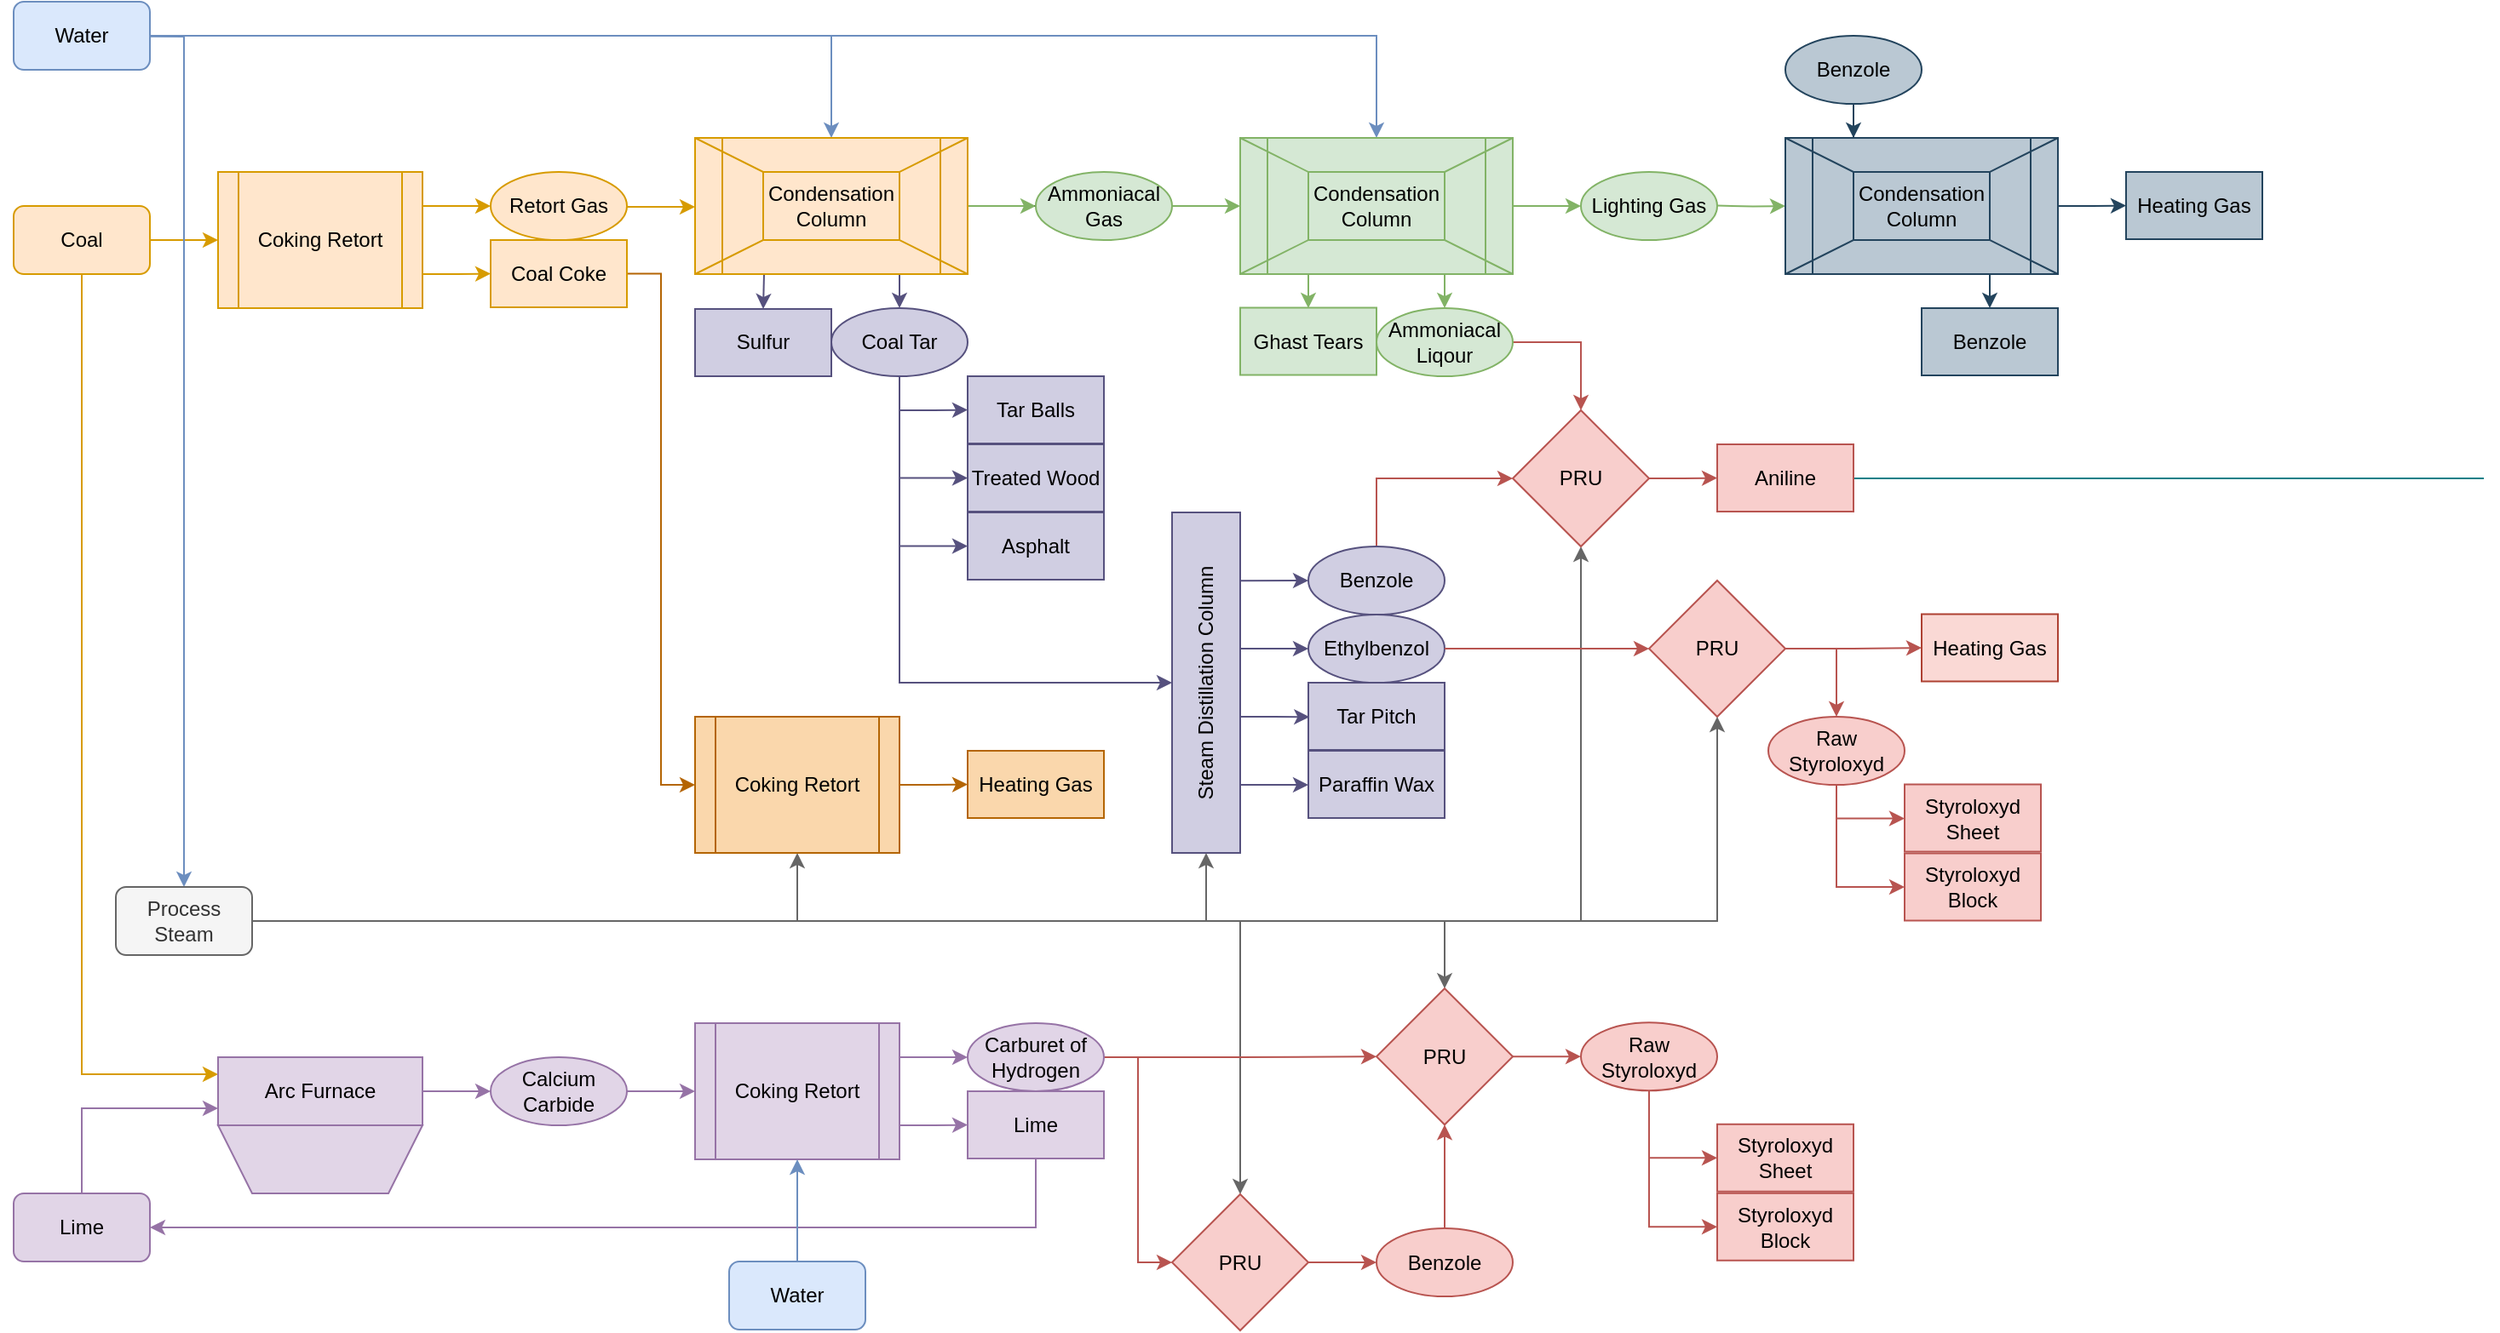 <mxfile version="26.0.16">
  <diagram id="nPCR5QzkmRQU9hnIdOp8" name="Page-1">
    <mxGraphModel dx="1763" dy="1578" grid="1" gridSize="10" guides="1" tooltips="1" connect="1" arrows="1" fold="1" page="0" pageScale="1" pageWidth="850" pageHeight="1100" math="0" shadow="0">
      <root>
        <mxCell id="0" />
        <mxCell id="1" parent="0" />
        <mxCell id="LV4MyQzJB931kr0u_uWD-115" value="" style="endArrow=classic;html=1;rounded=0;fillColor=#d0cee2;strokeColor=#56517e;entryX=0.5;entryY=0;entryDx=0;entryDy=0;exitX=0.75;exitY=1;exitDx=0;exitDy=0;" parent="1" source="LV4MyQzJB931kr0u_uWD-104" target="LV4MyQzJB931kr0u_uWD-22" edge="1">
          <mxGeometry width="50" height="50" relative="1" as="geometry">
            <mxPoint x="480" y="-460" as="sourcePoint" />
            <mxPoint x="520" y="-460" as="targetPoint" />
          </mxGeometry>
        </mxCell>
        <mxCell id="R4oXy6mzZ7eUWa8tNmf6-53" style="edgeStyle=orthogonalEdgeStyle;rounded=0;orthogonalLoop=1;jettySize=auto;html=1;entryX=0;entryY=0.25;entryDx=0;entryDy=0;fillColor=#ffe6cc;strokeColor=#d79b00;" edge="1" parent="1" source="LV4MyQzJB931kr0u_uWD-1" target="R4oXy6mzZ7eUWa8tNmf6-48">
          <mxGeometry relative="1" as="geometry">
            <Array as="points">
              <mxPoint y="-30" />
            </Array>
          </mxGeometry>
        </mxCell>
        <mxCell id="LV4MyQzJB931kr0u_uWD-1" value="Coal" style="rounded=1;whiteSpace=wrap;html=1;fillColor=#ffe6cc;strokeColor=#d79b00;" parent="1" vertex="1">
          <mxGeometry x="-40" y="-540" width="80" height="40" as="geometry" />
        </mxCell>
        <mxCell id="LV4MyQzJB931kr0u_uWD-7" style="edgeStyle=orthogonalEdgeStyle;rounded=0;orthogonalLoop=1;jettySize=auto;html=1;exitX=1;exitY=0.25;exitDx=0;exitDy=0;entryX=0;entryY=0.5;entryDx=0;entryDy=0;fillColor=#ffe6cc;strokeColor=#d79b00;" parent="1" source="LV4MyQzJB931kr0u_uWD-2" target="LV4MyQzJB931kr0u_uWD-5" edge="1">
          <mxGeometry relative="1" as="geometry">
            <Array as="points">
              <mxPoint x="220" y="-540" />
              <mxPoint x="220" y="-540" />
            </Array>
          </mxGeometry>
        </mxCell>
        <mxCell id="LV4MyQzJB931kr0u_uWD-110" style="edgeStyle=orthogonalEdgeStyle;rounded=0;orthogonalLoop=1;jettySize=auto;html=1;fillColor=#ffe6cc;strokeColor=#d79b00;" parent="1" source="LV4MyQzJB931kr0u_uWD-5" edge="1">
          <mxGeometry relative="1" as="geometry">
            <mxPoint x="360" y="-539.5" as="targetPoint" />
            <Array as="points">
              <mxPoint x="340" y="-540" />
            </Array>
          </mxGeometry>
        </mxCell>
        <mxCell id="LV4MyQzJB931kr0u_uWD-5" value="Retort Gas" style="ellipse;whiteSpace=wrap;html=1;fillColor=#ffe6cc;strokeColor=#d79b00;" parent="1" vertex="1">
          <mxGeometry x="240" y="-560" width="80" height="40" as="geometry" />
        </mxCell>
        <mxCell id="LV4MyQzJB931kr0u_uWD-19" style="edgeStyle=orthogonalEdgeStyle;rounded=0;orthogonalLoop=1;jettySize=auto;html=1;entryX=0;entryY=0.5;entryDx=0;entryDy=0;strokeColor=#d79b00;fillColor=#ffe6cc;" parent="1" source="LV4MyQzJB931kr0u_uWD-1" target="LV4MyQzJB931kr0u_uWD-2" edge="1">
          <mxGeometry relative="1" as="geometry">
            <mxPoint x="76" y="-519" as="targetPoint" />
          </mxGeometry>
        </mxCell>
        <mxCell id="LV4MyQzJB931kr0u_uWD-27" style="edgeStyle=orthogonalEdgeStyle;rounded=0;orthogonalLoop=1;jettySize=auto;html=1;entryX=0;entryY=0.5;entryDx=0;entryDy=0;fillColor=#d0cee2;strokeColor=#56517e;" parent="1" source="LV4MyQzJB931kr0u_uWD-22" target="xgt-fmYTQaHNOICxdyOE-9" edge="1">
          <mxGeometry relative="1" as="geometry">
            <Array as="points">
              <mxPoint x="480" y="-260" />
            </Array>
            <mxPoint x="639.625" y="-260.25" as="targetPoint" />
          </mxGeometry>
        </mxCell>
        <mxCell id="fT8Uj7YfsSSjs2RKKQz3-25" style="edgeStyle=orthogonalEdgeStyle;rounded=0;orthogonalLoop=1;jettySize=auto;html=1;entryX=0;entryY=0.5;entryDx=0;entryDy=0;fillColor=#d0cee2;strokeColor=#56517e;" parent="1" source="LV4MyQzJB931kr0u_uWD-22" target="7gQ9LT2sjOPuGYuKrMcg-45" edge="1">
          <mxGeometry relative="1" as="geometry">
            <mxPoint x="520" y="-420" as="targetPoint" />
            <Array as="points">
              <mxPoint x="480" y="-420" />
              <mxPoint x="500" y="-420" />
            </Array>
          </mxGeometry>
        </mxCell>
        <mxCell id="fT8Uj7YfsSSjs2RKKQz3-33" style="edgeStyle=orthogonalEdgeStyle;rounded=0;orthogonalLoop=1;jettySize=auto;html=1;entryX=0;entryY=0.5;entryDx=0;entryDy=0;fillColor=#d0cee2;strokeColor=#56517e;" parent="1" source="LV4MyQzJB931kr0u_uWD-22" target="7gQ9LT2sjOPuGYuKrMcg-46" edge="1">
          <mxGeometry relative="1" as="geometry">
            <mxPoint x="520" y="-380" as="targetPoint" />
            <Array as="points">
              <mxPoint x="480" y="-380" />
            </Array>
          </mxGeometry>
        </mxCell>
        <mxCell id="fT8Uj7YfsSSjs2RKKQz3-34" style="edgeStyle=orthogonalEdgeStyle;rounded=0;orthogonalLoop=1;jettySize=auto;html=1;entryX=0;entryY=0.5;entryDx=0;entryDy=0;fillColor=#d0cee2;strokeColor=#56517e;" parent="1" source="LV4MyQzJB931kr0u_uWD-22" target="7gQ9LT2sjOPuGYuKrMcg-47" edge="1">
          <mxGeometry relative="1" as="geometry">
            <mxPoint x="520" y="-340" as="targetPoint" />
            <Array as="points">
              <mxPoint x="480" y="-340" />
            </Array>
          </mxGeometry>
        </mxCell>
        <mxCell id="LV4MyQzJB931kr0u_uWD-22" value="&lt;div&gt;Coal Tar&lt;br&gt;&lt;/div&gt;" style="ellipse;whiteSpace=wrap;html=1;fillColor=#d0cee2;strokeColor=#56517e;" parent="1" vertex="1">
          <mxGeometry x="440.0" y="-480" width="80" height="40" as="geometry" />
        </mxCell>
        <mxCell id="xgt-fmYTQaHNOICxdyOE-4" value="" style="edgeStyle=orthogonalEdgeStyle;rounded=0;orthogonalLoop=1;jettySize=auto;html=1;" parent="1" source="LV4MyQzJB931kr0u_uWD-23" target="LV4MyQzJB931kr0u_uWD-125" edge="1">
          <mxGeometry relative="1" as="geometry" />
        </mxCell>
        <mxCell id="7gQ9LT2sjOPuGYuKrMcg-9" style="edgeStyle=orthogonalEdgeStyle;rounded=0;orthogonalLoop=1;jettySize=auto;html=1;entryX=0;entryY=0.5;entryDx=0;entryDy=0;fillColor=#d5e8d4;strokeColor=#82b366;" parent="1" source="LV4MyQzJB931kr0u_uWD-23" target="7gQ9LT2sjOPuGYuKrMcg-5" edge="1">
          <mxGeometry relative="1" as="geometry" />
        </mxCell>
        <mxCell id="LV4MyQzJB931kr0u_uWD-23" value="Ammoniacal Gas" style="ellipse;whiteSpace=wrap;html=1;fillColor=#d5e8d4;strokeColor=#82b366;" parent="1" vertex="1">
          <mxGeometry x="560" y="-560" width="80" height="40" as="geometry" />
        </mxCell>
        <mxCell id="xgt-fmYTQaHNOICxdyOE-5" style="edgeStyle=orthogonalEdgeStyle;rounded=0;orthogonalLoop=1;jettySize=auto;html=1;fillColor=#dae8fc;strokeColor=#6c8ebf;" parent="1" source="LV4MyQzJB931kr0u_uWD-35" target="LV4MyQzJB931kr0u_uWD-104" edge="1">
          <mxGeometry relative="1" as="geometry">
            <Array as="points">
              <mxPoint x="440" y="-640" />
            </Array>
          </mxGeometry>
        </mxCell>
        <mxCell id="R4oXy6mzZ7eUWa8tNmf6-29" style="edgeStyle=orthogonalEdgeStyle;rounded=0;orthogonalLoop=1;jettySize=auto;html=1;entryX=0.5;entryY=0;entryDx=0;entryDy=0;fillColor=#dae8fc;strokeColor=#6c8ebf;" edge="1" parent="1" target="xgt-fmYTQaHNOICxdyOE-36">
          <mxGeometry relative="1" as="geometry">
            <mxPoint x="-40" y="-640" as="sourcePoint" />
          </mxGeometry>
        </mxCell>
        <mxCell id="LV4MyQzJB931kr0u_uWD-35" value="Water" style="rounded=1;whiteSpace=wrap;html=1;fillColor=#dae8fc;strokeColor=#6c8ebf;" parent="1" vertex="1">
          <mxGeometry x="-40" y="-660" width="80" height="40" as="geometry" />
        </mxCell>
        <mxCell id="LV4MyQzJB931kr0u_uWD-36" style="edgeStyle=orthogonalEdgeStyle;rounded=0;orthogonalLoop=1;jettySize=auto;html=1;strokeColor=#6C8EBF;entryX=0.5;entryY=0;entryDx=0;entryDy=0;exitX=1;exitY=0.5;exitDx=0;exitDy=0;" parent="1" source="LV4MyQzJB931kr0u_uWD-35" target="7gQ9LT2sjOPuGYuKrMcg-5" edge="1">
          <mxGeometry relative="1" as="geometry">
            <Array as="points">
              <mxPoint x="760" y="-640" />
            </Array>
            <mxPoint x="640" y="-640" as="targetPoint" />
          </mxGeometry>
        </mxCell>
        <mxCell id="R4oXy6mzZ7eUWa8tNmf6-37" style="edgeStyle=orthogonalEdgeStyle;rounded=0;orthogonalLoop=1;jettySize=auto;html=1;entryX=0;entryY=0.5;entryDx=0;entryDy=0;fillColor=#f8cecc;strokeColor=#b85450;" edge="1" parent="1" source="LV4MyQzJB931kr0u_uWD-62" target="R4oXy6mzZ7eUWa8tNmf6-32">
          <mxGeometry relative="1" as="geometry">
            <Array as="points">
              <mxPoint x="760" y="-380" />
            </Array>
          </mxGeometry>
        </mxCell>
        <mxCell id="LV4MyQzJB931kr0u_uWD-62" value="Benzole" style="ellipse;whiteSpace=wrap;html=1;fillColor=#d0cee2;strokeColor=#56517e;" parent="1" vertex="1">
          <mxGeometry x="720" y="-340" width="80" height="40" as="geometry" />
        </mxCell>
        <mxCell id="LV4MyQzJB931kr0u_uWD-65" value="" style="endArrow=classic;html=1;rounded=0;exitX=1.002;exitY=0.201;exitDx=0;exitDy=0;exitPerimeter=0;fillColor=#d0cee2;strokeColor=#56517e;" parent="1" edge="1">
          <mxGeometry width="50" height="50" relative="1" as="geometry">
            <mxPoint x="680.0" y="-319.9" as="sourcePoint" />
            <mxPoint x="720" y="-320" as="targetPoint" />
          </mxGeometry>
        </mxCell>
        <mxCell id="LV4MyQzJB931kr0u_uWD-67" value="" style="endArrow=classic;html=1;rounded=0;entryX=0;entryY=0.5;entryDx=0;entryDy=0;exitX=0.995;exitY=0.4;exitDx=0;exitDy=0;exitPerimeter=0;fillColor=#d0cee2;strokeColor=#56517e;" parent="1" source="xgt-fmYTQaHNOICxdyOE-9" target="LV4MyQzJB931kr0u_uWD-77" edge="1">
          <mxGeometry width="50" height="50" relative="1" as="geometry">
            <mxPoint x="679.283" y="-279.938" as="sourcePoint" />
            <mxPoint x="720.95" y="-280" as="targetPoint" />
            <Array as="points">
              <mxPoint x="710" y="-280" />
            </Array>
          </mxGeometry>
        </mxCell>
        <mxCell id="LV4MyQzJB931kr0u_uWD-68" value="" style="endArrow=classic;html=1;rounded=0;entryX=0;entryY=0.5;entryDx=0;entryDy=0;fillColor=#d0cee2;strokeColor=#56517e;exitX=0.988;exitY=0.6;exitDx=0;exitDy=0;exitPerimeter=0;" parent="1" source="xgt-fmYTQaHNOICxdyOE-9" edge="1">
          <mxGeometry width="50" height="50" relative="1" as="geometry">
            <mxPoint x="681" y="-240" as="sourcePoint" />
            <mxPoint x="720.64" y="-239.87" as="targetPoint" />
            <Array as="points">
              <mxPoint x="700" y="-240" />
            </Array>
          </mxGeometry>
        </mxCell>
        <mxCell id="LV4MyQzJB931kr0u_uWD-69" value="" style="endArrow=classic;html=1;rounded=0;entryX=0;entryY=0.5;entryDx=0;entryDy=0;exitX=1.003;exitY=0.8;exitDx=0;exitDy=0;exitPerimeter=0;fillColor=#d0cee2;strokeColor=#56517e;" parent="1" source="xgt-fmYTQaHNOICxdyOE-9" edge="1">
          <mxGeometry width="50" height="50" relative="1" as="geometry">
            <mxPoint x="678.231" y="-199.995" as="sourcePoint" />
            <mxPoint x="720" y="-200" as="targetPoint" />
            <Array as="points">
              <mxPoint x="700" y="-200" />
            </Array>
          </mxGeometry>
        </mxCell>
        <mxCell id="LV4MyQzJB931kr0u_uWD-77" value="Ethylbenzol" style="ellipse;whiteSpace=wrap;html=1;fillColor=#d0cee2;strokeColor=#56517e;" parent="1" vertex="1">
          <mxGeometry x="720" y="-300" width="80" height="40" as="geometry" />
        </mxCell>
        <mxCell id="LV4MyQzJB931kr0u_uWD-109" value="" style="group;fillColor=#bac8d3;strokeColor=#23445d;container=0;" parent="1" vertex="1" connectable="0">
          <mxGeometry x="360" y="-580" width="160" height="80" as="geometry" />
        </mxCell>
        <mxCell id="LV4MyQzJB931kr0u_uWD-2" value="Coking Retort" style="shape=process;whiteSpace=wrap;html=1;backgroundOutline=1;fillColor=#ffe6cc;strokeColor=#d79b00;" parent="1" vertex="1">
          <mxGeometry x="80" y="-560" width="120" height="80" as="geometry" />
        </mxCell>
        <mxCell id="LV4MyQzJB931kr0u_uWD-137" value="" style="endArrow=classic;html=1;rounded=0;fillColor=#d0cee2;strokeColor=#56517e;entryX=0.5;entryY=0;entryDx=0;entryDy=0;" parent="1" target="7gQ9LT2sjOPuGYuKrMcg-44" edge="1">
          <mxGeometry width="50" height="50" relative="1" as="geometry">
            <mxPoint x="400.5" y="-500" as="sourcePoint" />
            <mxPoint x="400" y="-480" as="targetPoint" />
          </mxGeometry>
        </mxCell>
        <mxCell id="fT8Uj7YfsSSjs2RKKQz3-30" value="" style="endArrow=classic;html=1;rounded=0;exitX=1;exitY=0.75;exitDx=0;exitDy=0;entryX=0;entryY=0.5;entryDx=0;entryDy=0;fillColor=#ffe6cc;strokeColor=#d79b00;" parent="1" source="LV4MyQzJB931kr0u_uWD-2" target="7gQ9LT2sjOPuGYuKrMcg-43" edge="1">
          <mxGeometry width="50" height="50" relative="1" as="geometry">
            <mxPoint x="210" y="-460" as="sourcePoint" />
            <mxPoint x="240" y="-500.125" as="targetPoint" />
            <Array as="points">
              <mxPoint x="220" y="-500" />
            </Array>
          </mxGeometry>
        </mxCell>
        <mxCell id="LV4MyQzJB931kr0u_uWD-105" value="" style="endArrow=none;html=1;rounded=0;fillColor=#f5f5f5;strokeColor=#666666;" parent="1" edge="1">
          <mxGeometry width="50" height="50" relative="1" as="geometry">
            <mxPoint x="360" y="-569.434" as="sourcePoint" />
            <mxPoint x="520" y="-569.937" as="targetPoint" />
          </mxGeometry>
        </mxCell>
        <mxCell id="LV4MyQzJB931kr0u_uWD-107" value="" style="endArrow=none;html=1;rounded=0;fillColor=#f5f5f5;strokeColor=#666666;" parent="1" edge="1">
          <mxGeometry width="50" height="50" relative="1" as="geometry">
            <mxPoint x="360" y="-509.057" as="sourcePoint" />
            <mxPoint x="520" y="-509.56" as="targetPoint" />
          </mxGeometry>
        </mxCell>
        <mxCell id="LV4MyQzJB931kr0u_uWD-138" style="edgeStyle=orthogonalEdgeStyle;rounded=0;orthogonalLoop=1;jettySize=auto;html=1;fillColor=#d5e8d4;strokeColor=#82b366;" parent="1" source="LV4MyQzJB931kr0u_uWD-104" edge="1">
          <mxGeometry relative="1" as="geometry">
            <mxPoint x="560" y="-540" as="targetPoint" />
          </mxGeometry>
        </mxCell>
        <mxCell id="LV4MyQzJB931kr0u_uWD-104" value="" style="shape=process;whiteSpace=wrap;html=1;backgroundOutline=1;fillColor=#ffe6cc;strokeColor=#d79b00;" parent="1" vertex="1">
          <mxGeometry x="360" y="-580" width="160" height="80" as="geometry" />
        </mxCell>
        <mxCell id="LV4MyQzJB931kr0u_uWD-123" value="" style="endArrow=none;html=1;rounded=0;entryX=1;entryY=0;entryDx=0;entryDy=0;fillColor=#ffe6cc;strokeColor=#d79b00;" parent="1" target="LV4MyQzJB931kr0u_uWD-104" edge="1">
          <mxGeometry width="50" height="50" relative="1" as="geometry">
            <mxPoint x="360" y="-500" as="sourcePoint" />
            <mxPoint x="426.667" y="-550" as="targetPoint" />
          </mxGeometry>
        </mxCell>
        <mxCell id="LV4MyQzJB931kr0u_uWD-124" value="" style="endArrow=none;html=1;rounded=0;entryX=1;entryY=0;entryDx=0;entryDy=0;fillColor=#ffe6cc;strokeColor=#d79b00;" parent="1" edge="1">
          <mxGeometry width="50" height="50" relative="1" as="geometry">
            <mxPoint x="520" y="-500" as="sourcePoint" />
            <mxPoint x="360" y="-580" as="targetPoint" />
          </mxGeometry>
        </mxCell>
        <mxCell id="LV4MyQzJB931kr0u_uWD-125" value="Condensation Column" style="text;html=1;align=center;verticalAlign=middle;whiteSpace=wrap;rounded=0;fillColor=#ffe6cc;strokeColor=#d79b00;" parent="1" vertex="1">
          <mxGeometry x="400" y="-560" width="80" height="40" as="geometry" />
        </mxCell>
        <mxCell id="xgt-fmYTQaHNOICxdyOE-9" value="Steam Distillation Column" style="rounded=0;whiteSpace=wrap;html=1;horizontal=0;textDirection=ltr;fillColor=#d0cee2;strokeColor=#56517e;verticalAlign=middle;align=center;" parent="1" vertex="1">
          <mxGeometry x="640" y="-360" width="40" height="200" as="geometry" />
        </mxCell>
        <mxCell id="R4oXy6mzZ7eUWa8tNmf6-42" style="edgeStyle=orthogonalEdgeStyle;rounded=0;orthogonalLoop=1;jettySize=auto;html=1;fillColor=#f8cecc;strokeColor=#b85450;" edge="1" parent="1" source="xgt-fmYTQaHNOICxdyOE-13" target="xgt-fmYTQaHNOICxdyOE-26">
          <mxGeometry relative="1" as="geometry">
            <Array as="points">
              <mxPoint x="1030" y="-280" />
            </Array>
          </mxGeometry>
        </mxCell>
        <mxCell id="R4oXy6mzZ7eUWa8tNmf6-43" style="edgeStyle=orthogonalEdgeStyle;rounded=0;orthogonalLoop=1;jettySize=auto;html=1;fillColor=#f8cecc;strokeColor=#b85450;" edge="1" parent="1" source="xgt-fmYTQaHNOICxdyOE-13" target="R4oXy6mzZ7eUWa8tNmf6-36">
          <mxGeometry relative="1" as="geometry" />
        </mxCell>
        <mxCell id="xgt-fmYTQaHNOICxdyOE-13" value="&lt;div&gt;PRU&lt;/div&gt;" style="rhombus;whiteSpace=wrap;html=1;fillColor=#f8cecc;strokeColor=#b85450;" parent="1" vertex="1">
          <mxGeometry x="920" y="-320" width="80" height="80" as="geometry" />
        </mxCell>
        <mxCell id="xgt-fmYTQaHNOICxdyOE-28" style="edgeStyle=orthogonalEdgeStyle;rounded=0;orthogonalLoop=1;jettySize=auto;html=1;fillColor=#f8cecc;strokeColor=#b85450;entryX=0;entryY=0.5;entryDx=0;entryDy=0;" parent="1" source="xgt-fmYTQaHNOICxdyOE-26" target="7gQ9LT2sjOPuGYuKrMcg-37" edge="1">
          <mxGeometry relative="1" as="geometry">
            <mxPoint x="1070" y="-140" as="targetPoint" />
            <Array as="points">
              <mxPoint x="1030" y="-180.25" />
              <mxPoint x="1070" y="-180.25" />
            </Array>
          </mxGeometry>
        </mxCell>
        <mxCell id="xgt-fmYTQaHNOICxdyOE-30" style="edgeStyle=orthogonalEdgeStyle;rounded=0;orthogonalLoop=1;jettySize=auto;html=1;entryX=0;entryY=0.5;entryDx=0;entryDy=0;fillColor=#f8cecc;strokeColor=#b85450;" parent="1" source="xgt-fmYTQaHNOICxdyOE-26" target="7gQ9LT2sjOPuGYuKrMcg-38" edge="1">
          <mxGeometry relative="1" as="geometry">
            <mxPoint x="1070" y="-100" as="targetPoint" />
          </mxGeometry>
        </mxCell>
        <mxCell id="xgt-fmYTQaHNOICxdyOE-26" value="Raw Styroloxyd" style="ellipse;whiteSpace=wrap;html=1;fillColor=#f8cecc;strokeColor=#b85450;" parent="1" vertex="1">
          <mxGeometry x="990" y="-240" width="80" height="40" as="geometry" />
        </mxCell>
        <mxCell id="xgt-fmYTQaHNOICxdyOE-37" style="edgeStyle=orthogonalEdgeStyle;rounded=0;orthogonalLoop=1;jettySize=auto;html=1;fillColor=#f5f5f5;strokeColor=#666666;entryX=0.5;entryY=1;entryDx=0;entryDy=0;" parent="1" source="xgt-fmYTQaHNOICxdyOE-36" target="R4oXy6mzZ7eUWa8tNmf6-32" edge="1">
          <mxGeometry relative="1" as="geometry">
            <mxPoint x="750" y="-70" as="targetPoint" />
          </mxGeometry>
        </mxCell>
        <mxCell id="xgt-fmYTQaHNOICxdyOE-38" style="edgeStyle=orthogonalEdgeStyle;rounded=0;orthogonalLoop=1;jettySize=auto;html=1;entryX=0.5;entryY=1;entryDx=0;entryDy=0;fillColor=#f5f5f5;strokeColor=#666666;" parent="1" source="xgt-fmYTQaHNOICxdyOE-36" target="xgt-fmYTQaHNOICxdyOE-9" edge="1">
          <mxGeometry relative="1" as="geometry">
            <Array as="points">
              <mxPoint x="660" y="-120" />
            </Array>
          </mxGeometry>
        </mxCell>
        <mxCell id="R4oXy6mzZ7eUWa8tNmf6-22" style="edgeStyle=orthogonalEdgeStyle;rounded=0;orthogonalLoop=1;jettySize=auto;html=1;entryX=0.5;entryY=1;entryDx=0;entryDy=0;fillColor=#f5f5f5;strokeColor=#666666;" edge="1" parent="1" source="xgt-fmYTQaHNOICxdyOE-36" target="R4oXy6mzZ7eUWa8tNmf6-20">
          <mxGeometry relative="1" as="geometry">
            <Array as="points">
              <mxPoint x="420" y="-120" />
            </Array>
          </mxGeometry>
        </mxCell>
        <mxCell id="R4oXy6mzZ7eUWa8tNmf6-39" style="edgeStyle=orthogonalEdgeStyle;rounded=0;orthogonalLoop=1;jettySize=auto;html=1;entryX=0.5;entryY=1;entryDx=0;entryDy=0;fillColor=#f5f5f5;strokeColor=#666666;" edge="1" parent="1" source="xgt-fmYTQaHNOICxdyOE-36" target="xgt-fmYTQaHNOICxdyOE-13">
          <mxGeometry relative="1" as="geometry" />
        </mxCell>
        <mxCell id="R4oXy6mzZ7eUWa8tNmf6-78" style="edgeStyle=orthogonalEdgeStyle;rounded=0;orthogonalLoop=1;jettySize=auto;html=1;entryX=0.5;entryY=0;entryDx=0;entryDy=0;fillColor=#f5f5f5;strokeColor=#666666;" edge="1" parent="1" source="xgt-fmYTQaHNOICxdyOE-36" target="R4oXy6mzZ7eUWa8tNmf6-76">
          <mxGeometry relative="1" as="geometry" />
        </mxCell>
        <mxCell id="R4oXy6mzZ7eUWa8tNmf6-83" style="edgeStyle=orthogonalEdgeStyle;rounded=0;orthogonalLoop=1;jettySize=auto;html=1;entryX=0.5;entryY=0;entryDx=0;entryDy=0;fillColor=#f5f5f5;strokeColor=#666666;" edge="1" parent="1" source="xgt-fmYTQaHNOICxdyOE-36" target="R4oXy6mzZ7eUWa8tNmf6-70">
          <mxGeometry relative="1" as="geometry">
            <mxPoint x="894.5" y="-80" as="targetPoint" />
          </mxGeometry>
        </mxCell>
        <mxCell id="xgt-fmYTQaHNOICxdyOE-36" value="Process Steam" style="rounded=1;whiteSpace=wrap;html=1;fillColor=#f5f5f5;fontColor=#333333;strokeColor=#666666;" parent="1" vertex="1">
          <mxGeometry x="20" y="-140" width="80" height="40" as="geometry" />
        </mxCell>
        <mxCell id="7gQ9LT2sjOPuGYuKrMcg-2" value="" style="group;fillColor=#d5e8d4;strokeColor=#82b366;container=0;" parent="1" vertex="1" connectable="0">
          <mxGeometry x="680" y="-580" width="160" height="80" as="geometry" />
        </mxCell>
        <mxCell id="7gQ9LT2sjOPuGYuKrMcg-3" value="" style="endArrow=none;html=1;rounded=0;fillColor=#d5e8d4;strokeColor=#82b366;" parent="1" edge="1">
          <mxGeometry width="50" height="50" relative="1" as="geometry">
            <mxPoint x="680" y="-569.434" as="sourcePoint" />
            <mxPoint x="840" y="-569.937" as="targetPoint" />
          </mxGeometry>
        </mxCell>
        <mxCell id="7gQ9LT2sjOPuGYuKrMcg-4" value="" style="endArrow=none;html=1;rounded=0;fillColor=#d5e8d4;strokeColor=#82b366;" parent="1" edge="1">
          <mxGeometry width="50" height="50" relative="1" as="geometry">
            <mxPoint x="680" y="-509.057" as="sourcePoint" />
            <mxPoint x="840" y="-509.56" as="targetPoint" />
          </mxGeometry>
        </mxCell>
        <mxCell id="7gQ9LT2sjOPuGYuKrMcg-12" style="edgeStyle=orthogonalEdgeStyle;rounded=0;orthogonalLoop=1;jettySize=auto;html=1;exitX=0.25;exitY=1;exitDx=0;exitDy=0;entryX=0.5;entryY=0;entryDx=0;entryDy=0;fillColor=#d5e8d4;strokeColor=#82b366;" parent="1" source="7gQ9LT2sjOPuGYuKrMcg-5" edge="1">
          <mxGeometry relative="1" as="geometry">
            <mxPoint x="720" y="-480" as="targetPoint" />
            <Array as="points">
              <mxPoint x="720" y="-480" />
              <mxPoint x="720" y="-480" />
            </Array>
          </mxGeometry>
        </mxCell>
        <mxCell id="7gQ9LT2sjOPuGYuKrMcg-13" style="edgeStyle=orthogonalEdgeStyle;rounded=0;orthogonalLoop=1;jettySize=auto;html=1;exitX=0.75;exitY=1;exitDx=0;exitDy=0;entryX=0.5;entryY=0;entryDx=0;entryDy=0;fillColor=#d5e8d4;strokeColor=#82b366;" parent="1" source="7gQ9LT2sjOPuGYuKrMcg-5" target="7gQ9LT2sjOPuGYuKrMcg-11" edge="1">
          <mxGeometry relative="1" as="geometry" />
        </mxCell>
        <mxCell id="7gQ9LT2sjOPuGYuKrMcg-5" value="" style="shape=process;whiteSpace=wrap;html=1;backgroundOutline=1;fillColor=#d5e8d4;strokeColor=#82b366;" parent="1" vertex="1">
          <mxGeometry x="680" y="-580" width="160" height="80" as="geometry" />
        </mxCell>
        <mxCell id="7gQ9LT2sjOPuGYuKrMcg-6" value="" style="endArrow=none;html=1;rounded=0;entryX=1;entryY=0;entryDx=0;entryDy=0;fillColor=#d5e8d4;strokeColor=#82b366;" parent="1" target="7gQ9LT2sjOPuGYuKrMcg-5" edge="1">
          <mxGeometry width="50" height="50" relative="1" as="geometry">
            <mxPoint x="680" y="-500" as="sourcePoint" />
            <mxPoint x="746.667" y="-550" as="targetPoint" />
          </mxGeometry>
        </mxCell>
        <mxCell id="7gQ9LT2sjOPuGYuKrMcg-7" value="" style="endArrow=none;html=1;rounded=0;entryX=1;entryY=0;entryDx=0;entryDy=0;fillColor=#d5e8d4;strokeColor=#82b366;" parent="1" edge="1">
          <mxGeometry width="50" height="50" relative="1" as="geometry">
            <mxPoint x="840" y="-500" as="sourcePoint" />
            <mxPoint x="680" y="-580" as="targetPoint" />
          </mxGeometry>
        </mxCell>
        <mxCell id="7gQ9LT2sjOPuGYuKrMcg-8" value="Condensation Column" style="text;html=1;align=center;verticalAlign=middle;whiteSpace=wrap;rounded=0;fillColor=#d5e8d4;strokeColor=#82b366;" parent="1" vertex="1">
          <mxGeometry x="720" y="-560" width="80" height="40" as="geometry" />
        </mxCell>
        <mxCell id="R4oXy6mzZ7eUWa8tNmf6-38" style="edgeStyle=orthogonalEdgeStyle;rounded=0;orthogonalLoop=1;jettySize=auto;html=1;entryX=0.5;entryY=0;entryDx=0;entryDy=0;fillColor=#f8cecc;strokeColor=#b85450;" edge="1" parent="1" source="7gQ9LT2sjOPuGYuKrMcg-11" target="R4oXy6mzZ7eUWa8tNmf6-32">
          <mxGeometry relative="1" as="geometry">
            <Array as="points">
              <mxPoint x="880" y="-460" />
            </Array>
          </mxGeometry>
        </mxCell>
        <mxCell id="7gQ9LT2sjOPuGYuKrMcg-11" value="&lt;div&gt;Ammoniacal Liqour&lt;/div&gt;" style="ellipse;whiteSpace=wrap;html=1;fillColor=#d5e8d4;strokeColor=#82b366;" parent="1" vertex="1">
          <mxGeometry x="760" y="-480" width="80" height="40" as="geometry" />
        </mxCell>
        <mxCell id="7gQ9LT2sjOPuGYuKrMcg-15" value="" style="endArrow=classic;html=1;rounded=0;fillColor=#d5e8d4;strokeColor=#82b366;entryX=0;entryY=0.5;entryDx=0;entryDy=0;exitX=1;exitY=0.5;exitDx=0;exitDy=0;" parent="1" source="7gQ9LT2sjOPuGYuKrMcg-5" edge="1" target="R4oXy6mzZ7eUWa8tNmf6-17">
          <mxGeometry width="50" height="50" relative="1" as="geometry">
            <mxPoint x="860" y="-540" as="sourcePoint" />
            <mxPoint x="900" y="-540" as="targetPoint" />
          </mxGeometry>
        </mxCell>
        <mxCell id="7gQ9LT2sjOPuGYuKrMcg-27" style="edgeStyle=orthogonalEdgeStyle;rounded=0;orthogonalLoop=1;jettySize=auto;html=1;entryX=0;entryY=0.5;entryDx=0;entryDy=0;fillColor=#b0e3e6;strokeColor=#0e8088;" parent="1" target="7gQ9LT2sjOPuGYuKrMcg-26" edge="1">
          <mxGeometry relative="1" as="geometry">
            <mxPoint x="1290" y="-460" as="sourcePoint" />
          </mxGeometry>
        </mxCell>
        <mxCell id="7gQ9LT2sjOPuGYuKrMcg-29" style="edgeStyle=orthogonalEdgeStyle;rounded=0;orthogonalLoop=1;jettySize=auto;html=1;entryX=0.5;entryY=0;entryDx=0;entryDy=0;fillColor=#b0e3e6;strokeColor=#0e8088;" parent="1" target="7gQ9LT2sjOPuGYuKrMcg-28" edge="1">
          <mxGeometry relative="1" as="geometry">
            <mxPoint x="1370" y="-440" as="sourcePoint" />
          </mxGeometry>
        </mxCell>
        <mxCell id="7gQ9LT2sjOPuGYuKrMcg-33" style="edgeStyle=orthogonalEdgeStyle;rounded=0;orthogonalLoop=1;jettySize=auto;html=1;entryX=0;entryY=0.5;entryDx=0;entryDy=0;fillColor=#b0e3e6;strokeColor=#0e8088;" parent="1" target="7gQ9LT2sjOPuGYuKrMcg-39" edge="1">
          <mxGeometry relative="1" as="geometry">
            <mxPoint x="1010" y="-380" as="targetPoint" />
            <mxPoint x="1410" y="-380" as="sourcePoint" />
          </mxGeometry>
        </mxCell>
        <mxCell id="xgt-fmYTQaHNOICxdyOE-14" style="edgeStyle=orthogonalEdgeStyle;rounded=0;orthogonalLoop=1;jettySize=auto;html=1;fillColor=#f8cecc;strokeColor=#b85450;entryX=0;entryY=0.5;entryDx=0;entryDy=0;exitX=1;exitY=0.5;exitDx=0;exitDy=0;" parent="1" source="LV4MyQzJB931kr0u_uWD-77" target="xgt-fmYTQaHNOICxdyOE-13" edge="1">
          <mxGeometry relative="1" as="geometry">
            <mxPoint x="750" y="-270" as="sourcePoint" />
            <mxPoint x="910" y="-290" as="targetPoint" />
            <Array as="points">
              <mxPoint x="850" y="-280" />
              <mxPoint x="850" y="-280" />
            </Array>
          </mxGeometry>
        </mxCell>
        <mxCell id="7gQ9LT2sjOPuGYuKrMcg-37" value="Styroloxyd Sheet" style="rounded=0;whiteSpace=wrap;html=1;fillColor=#f8cecc;strokeColor=#b85450;" parent="1" vertex="1">
          <mxGeometry x="1070" y="-200.25" width="80" height="39.5" as="geometry" />
        </mxCell>
        <mxCell id="7gQ9LT2sjOPuGYuKrMcg-38" value="&lt;div&gt;Styroloxyd Block&lt;/div&gt;" style="rounded=0;whiteSpace=wrap;html=1;fillColor=#f8cecc;strokeColor=#b85450;" parent="1" vertex="1">
          <mxGeometry x="1070" y="-159.75" width="80" height="39.5" as="geometry" />
        </mxCell>
        <mxCell id="7gQ9LT2sjOPuGYuKrMcg-42" value="Ghast Tears" style="rounded=0;whiteSpace=wrap;html=1;fillColor=#d5e8d4;strokeColor=#82b366;" parent="1" vertex="1">
          <mxGeometry x="680" y="-480.25" width="80" height="39.5" as="geometry" />
        </mxCell>
        <mxCell id="R4oXy6mzZ7eUWa8tNmf6-21" style="edgeStyle=orthogonalEdgeStyle;rounded=0;orthogonalLoop=1;jettySize=auto;html=1;entryX=0;entryY=0.5;entryDx=0;entryDy=0;fillColor=#fad7ac;strokeColor=#b46504;" edge="1" parent="1" source="7gQ9LT2sjOPuGYuKrMcg-43" target="R4oXy6mzZ7eUWa8tNmf6-20">
          <mxGeometry relative="1" as="geometry" />
        </mxCell>
        <mxCell id="7gQ9LT2sjOPuGYuKrMcg-43" value="&lt;div&gt;Coal Coke&lt;/div&gt;" style="rounded=0;whiteSpace=wrap;html=1;fillColor=#ffe6cc;strokeColor=#d79b00;" parent="1" vertex="1">
          <mxGeometry x="240" y="-520" width="80" height="39.5" as="geometry" />
        </mxCell>
        <mxCell id="7gQ9LT2sjOPuGYuKrMcg-44" value="Sulfur" style="rounded=0;whiteSpace=wrap;html=1;fillColor=#d0cee2;strokeColor=#56517e;" parent="1" vertex="1">
          <mxGeometry x="360" y="-479.5" width="80" height="39.5" as="geometry" />
        </mxCell>
        <mxCell id="7gQ9LT2sjOPuGYuKrMcg-45" value="Tar Balls" style="rounded=0;whiteSpace=wrap;html=1;fillColor=#d0cee2;strokeColor=#56517e;" parent="1" vertex="1">
          <mxGeometry x="520" y="-440" width="80" height="39.5" as="geometry" />
        </mxCell>
        <mxCell id="7gQ9LT2sjOPuGYuKrMcg-46" value="Treated Wood" style="rounded=0;whiteSpace=wrap;html=1;fillColor=#d0cee2;strokeColor=#56517e;" parent="1" vertex="1">
          <mxGeometry x="520" y="-400" width="80" height="39.5" as="geometry" />
        </mxCell>
        <mxCell id="7gQ9LT2sjOPuGYuKrMcg-47" value="Asphalt" style="rounded=0;whiteSpace=wrap;html=1;fillColor=#d0cee2;strokeColor=#56517e;" parent="1" vertex="1">
          <mxGeometry x="520" y="-360" width="80" height="39.5" as="geometry" />
        </mxCell>
        <mxCell id="7gQ9LT2sjOPuGYuKrMcg-49" value="Tar Pitch" style="rounded=0;whiteSpace=wrap;html=1;fillColor=#d0cee2;strokeColor=#56517e;" parent="1" vertex="1">
          <mxGeometry x="720" y="-260" width="80" height="39.5" as="geometry" />
        </mxCell>
        <mxCell id="7gQ9LT2sjOPuGYuKrMcg-50" value="Paraffin Wax" style="rounded=0;whiteSpace=wrap;html=1;fillColor=#d0cee2;strokeColor=#56517e;" parent="1" vertex="1">
          <mxGeometry x="720" y="-220" width="80" height="39.5" as="geometry" />
        </mxCell>
        <mxCell id="R4oXy6mzZ7eUWa8tNmf6-1" style="edgeStyle=orthogonalEdgeStyle;rounded=0;orthogonalLoop=1;jettySize=auto;html=1;entryX=0;entryY=0.5;entryDx=0;entryDy=0;fillColor=#d5e8d4;strokeColor=#82b366;exitX=1;exitY=0.5;exitDx=0;exitDy=0;" edge="1" parent="1" target="R4oXy6mzZ7eUWa8tNmf6-7">
          <mxGeometry relative="1" as="geometry">
            <mxPoint x="960" y="-540.25" as="sourcePoint" />
          </mxGeometry>
        </mxCell>
        <mxCell id="R4oXy6mzZ7eUWa8tNmf6-2" value="" style="group;fillColor=#bac8d3;strokeColor=#23445d;container=0;" vertex="1" connectable="0" parent="1">
          <mxGeometry x="1000" y="-580" width="160" height="80" as="geometry" />
        </mxCell>
        <mxCell id="R4oXy6mzZ7eUWa8tNmf6-3" value="" style="endArrow=none;html=1;rounded=0;fillColor=#bac8d3;strokeColor=#23445d;" edge="1" parent="1">
          <mxGeometry width="50" height="50" relative="1" as="geometry">
            <mxPoint x="1000" y="-569.434" as="sourcePoint" />
            <mxPoint x="1160" y="-569.937" as="targetPoint" />
          </mxGeometry>
        </mxCell>
        <mxCell id="R4oXy6mzZ7eUWa8tNmf6-4" value="" style="endArrow=none;html=1;rounded=0;fillColor=#bac8d3;strokeColor=#23445d;" edge="1" parent="1">
          <mxGeometry width="50" height="50" relative="1" as="geometry">
            <mxPoint x="1000" y="-509.057" as="sourcePoint" />
            <mxPoint x="1160" y="-509.56" as="targetPoint" />
          </mxGeometry>
        </mxCell>
        <mxCell id="R4oXy6mzZ7eUWa8tNmf6-6" style="edgeStyle=orthogonalEdgeStyle;rounded=0;orthogonalLoop=1;jettySize=auto;html=1;exitX=0.75;exitY=1;exitDx=0;exitDy=0;entryX=0.5;entryY=0;entryDx=0;entryDy=0;fillColor=#bac8d3;strokeColor=#23445d;" edge="1" parent="1" source="R4oXy6mzZ7eUWa8tNmf6-7">
          <mxGeometry relative="1" as="geometry">
            <mxPoint x="1120" y="-480" as="targetPoint" />
          </mxGeometry>
        </mxCell>
        <mxCell id="R4oXy6mzZ7eUWa8tNmf6-14" style="edgeStyle=orthogonalEdgeStyle;rounded=0;orthogonalLoop=1;jettySize=auto;html=1;entryX=0;entryY=0.5;entryDx=0;entryDy=0;fillColor=#bac8d3;strokeColor=#23445d;" edge="1" parent="1" source="R4oXy6mzZ7eUWa8tNmf6-7" target="R4oXy6mzZ7eUWa8tNmf6-13">
          <mxGeometry relative="1" as="geometry" />
        </mxCell>
        <mxCell id="R4oXy6mzZ7eUWa8tNmf6-7" value="" style="shape=process;whiteSpace=wrap;html=1;backgroundOutline=1;fillColor=#bac8d3;strokeColor=#23445d;" vertex="1" parent="1">
          <mxGeometry x="1000" y="-580" width="160" height="80" as="geometry" />
        </mxCell>
        <mxCell id="R4oXy6mzZ7eUWa8tNmf6-8" value="" style="endArrow=none;html=1;rounded=0;entryX=1;entryY=0;entryDx=0;entryDy=0;fillColor=#bac8d3;strokeColor=#23445d;" edge="1" parent="1" target="R4oXy6mzZ7eUWa8tNmf6-7">
          <mxGeometry width="50" height="50" relative="1" as="geometry">
            <mxPoint x="1000" y="-500" as="sourcePoint" />
            <mxPoint x="1066.667" y="-550" as="targetPoint" />
          </mxGeometry>
        </mxCell>
        <mxCell id="R4oXy6mzZ7eUWa8tNmf6-9" value="" style="endArrow=none;html=1;rounded=0;entryX=1;entryY=0;entryDx=0;entryDy=0;fillColor=#bac8d3;strokeColor=#23445d;" edge="1" parent="1">
          <mxGeometry width="50" height="50" relative="1" as="geometry">
            <mxPoint x="1160" y="-500" as="sourcePoint" />
            <mxPoint x="1000" y="-580" as="targetPoint" />
          </mxGeometry>
        </mxCell>
        <mxCell id="R4oXy6mzZ7eUWa8tNmf6-10" value="Condensation Column" style="text;html=1;align=center;verticalAlign=middle;whiteSpace=wrap;rounded=0;fillColor=#bac8d3;strokeColor=#23445d;" vertex="1" parent="1">
          <mxGeometry x="1040" y="-560" width="80" height="40" as="geometry" />
        </mxCell>
        <mxCell id="R4oXy6mzZ7eUWa8tNmf6-13" value="Heating Gas" style="rounded=0;whiteSpace=wrap;html=1;fillColor=#bac8d3;strokeColor=#23445d;" vertex="1" parent="1">
          <mxGeometry x="1200" y="-560" width="80" height="39.5" as="geometry" />
        </mxCell>
        <mxCell id="R4oXy6mzZ7eUWa8tNmf6-16" style="edgeStyle=orthogonalEdgeStyle;rounded=0;orthogonalLoop=1;jettySize=auto;html=1;entryX=0.25;entryY=0;entryDx=0;entryDy=0;fillColor=#bac8d3;strokeColor=#23445d;" edge="1" parent="1" source="R4oXy6mzZ7eUWa8tNmf6-15" target="R4oXy6mzZ7eUWa8tNmf6-7">
          <mxGeometry relative="1" as="geometry" />
        </mxCell>
        <mxCell id="R4oXy6mzZ7eUWa8tNmf6-15" value="Benzole" style="ellipse;whiteSpace=wrap;html=1;fillColor=#bac8d3;strokeColor=#23445d;" vertex="1" parent="1">
          <mxGeometry x="1000" y="-640" width="80" height="40" as="geometry" />
        </mxCell>
        <mxCell id="R4oXy6mzZ7eUWa8tNmf6-17" value="Lighting Gas" style="ellipse;whiteSpace=wrap;html=1;fillColor=#d5e8d4;strokeColor=#82b366;" vertex="1" parent="1">
          <mxGeometry x="880" y="-560" width="80" height="40" as="geometry" />
        </mxCell>
        <mxCell id="R4oXy6mzZ7eUWa8tNmf6-18" value="Benzole" style="rounded=0;whiteSpace=wrap;html=1;fillColor=#bac8d3;strokeColor=#23445d;" vertex="1" parent="1">
          <mxGeometry x="1080" y="-480" width="80" height="39.5" as="geometry" />
        </mxCell>
        <mxCell id="R4oXy6mzZ7eUWa8tNmf6-27" style="edgeStyle=orthogonalEdgeStyle;rounded=0;orthogonalLoop=1;jettySize=auto;html=1;entryX=0;entryY=0.5;entryDx=0;entryDy=0;fillColor=#fad7ac;strokeColor=#b46504;" edge="1" parent="1" source="R4oXy6mzZ7eUWa8tNmf6-20" target="R4oXy6mzZ7eUWa8tNmf6-26">
          <mxGeometry relative="1" as="geometry">
            <mxPoint x="510" y="-200" as="targetPoint" />
          </mxGeometry>
        </mxCell>
        <mxCell id="R4oXy6mzZ7eUWa8tNmf6-20" value="Coking Retort" style="shape=process;whiteSpace=wrap;html=1;backgroundOutline=1;fillColor=#fad7ac;strokeColor=#b46504;" vertex="1" parent="1">
          <mxGeometry x="360" y="-240" width="120" height="80" as="geometry" />
        </mxCell>
        <mxCell id="R4oXy6mzZ7eUWa8tNmf6-26" value="Heating Gas" style="rounded=0;whiteSpace=wrap;html=1;fillColor=#fad7ac;strokeColor=#b46504;" vertex="1" parent="1">
          <mxGeometry x="520" y="-220" width="80" height="39.5" as="geometry" />
        </mxCell>
        <mxCell id="R4oXy6mzZ7eUWa8tNmf6-30" style="edgeStyle=orthogonalEdgeStyle;rounded=0;orthogonalLoop=1;jettySize=auto;html=1;fillColor=#f8cecc;strokeColor=#b85450;exitX=1;exitY=0.5;exitDx=0;exitDy=0;entryX=0;entryY=0.5;entryDx=0;entryDy=0;" edge="1" parent="1" target="R4oXy6mzZ7eUWa8tNmf6-31" source="R4oXy6mzZ7eUWa8tNmf6-32">
          <mxGeometry relative="1" as="geometry">
            <mxPoint x="1000" y="-360" as="targetPoint" />
            <mxPoint x="1000" y="-340" as="sourcePoint" />
            <Array as="points" />
          </mxGeometry>
        </mxCell>
        <mxCell id="R4oXy6mzZ7eUWa8tNmf6-31" value="Aniline" style="rounded=0;whiteSpace=wrap;html=1;fillColor=#f8cecc;strokeColor=#b85450;" vertex="1" parent="1">
          <mxGeometry x="960" y="-400" width="80" height="39.5" as="geometry" />
        </mxCell>
        <mxCell id="R4oXy6mzZ7eUWa8tNmf6-32" value="&lt;div&gt;PRU&lt;/div&gt;" style="rhombus;whiteSpace=wrap;html=1;fillColor=#f8cecc;strokeColor=#b85450;" vertex="1" parent="1">
          <mxGeometry x="840" y="-420" width="80" height="80" as="geometry" />
        </mxCell>
        <mxCell id="R4oXy6mzZ7eUWa8tNmf6-36" value="Heating Gas" style="rounded=0;whiteSpace=wrap;html=1;fillColor=#fad9d5;strokeColor=#ae4132;" vertex="1" parent="1">
          <mxGeometry x="1080" y="-300.25" width="80" height="39.5" as="geometry" />
        </mxCell>
        <mxCell id="R4oXy6mzZ7eUWa8tNmf6-52" style="edgeStyle=orthogonalEdgeStyle;rounded=0;orthogonalLoop=1;jettySize=auto;html=1;entryX=0;entryY=0.75;entryDx=0;entryDy=0;fillColor=#e1d5e7;strokeColor=#9673a6;" edge="1" parent="1" source="R4oXy6mzZ7eUWa8tNmf6-49" target="R4oXy6mzZ7eUWa8tNmf6-48">
          <mxGeometry relative="1" as="geometry">
            <Array as="points">
              <mxPoint y="-10" />
            </Array>
          </mxGeometry>
        </mxCell>
        <mxCell id="R4oXy6mzZ7eUWa8tNmf6-49" value="Lime" style="rounded=1;whiteSpace=wrap;html=1;fillColor=#e1d5e7;strokeColor=#9673a6;" vertex="1" parent="1">
          <mxGeometry x="-40" y="40" width="80" height="40" as="geometry" />
        </mxCell>
        <mxCell id="R4oXy6mzZ7eUWa8tNmf6-54" value="" style="group" vertex="1" connectable="0" parent="1">
          <mxGeometry x="80" y="-40" width="120" height="80" as="geometry" />
        </mxCell>
        <mxCell id="R4oXy6mzZ7eUWa8tNmf6-47" value="" style="shape=trapezoid;perimeter=trapezoidPerimeter;whiteSpace=wrap;html=1;fixedSize=1;rotation=-180;fillColor=#e1d5e7;strokeColor=#9673a6;" vertex="1" parent="R4oXy6mzZ7eUWa8tNmf6-54">
          <mxGeometry y="40" width="120" height="40" as="geometry" />
        </mxCell>
        <mxCell id="R4oXy6mzZ7eUWa8tNmf6-48" value="Arc Furnace" style="rounded=0;whiteSpace=wrap;html=1;fillColor=#e1d5e7;strokeColor=#9673a6;" vertex="1" parent="R4oXy6mzZ7eUWa8tNmf6-54">
          <mxGeometry width="120" height="40" as="geometry" />
        </mxCell>
        <mxCell id="R4oXy6mzZ7eUWa8tNmf6-59" style="edgeStyle=orthogonalEdgeStyle;rounded=0;orthogonalLoop=1;jettySize=auto;html=1;entryX=0;entryY=0.5;entryDx=0;entryDy=0;fillColor=#e1d5e7;strokeColor=#9673a6;" edge="1" parent="1" source="R4oXy6mzZ7eUWa8tNmf6-56" target="R4oXy6mzZ7eUWa8tNmf6-58">
          <mxGeometry relative="1" as="geometry" />
        </mxCell>
        <mxCell id="R4oXy6mzZ7eUWa8tNmf6-56" value="Calcium Carbide" style="ellipse;whiteSpace=wrap;html=1;fillColor=#e1d5e7;strokeColor=#9673a6;" vertex="1" parent="1">
          <mxGeometry x="240" y="-40" width="80" height="40" as="geometry" />
        </mxCell>
        <mxCell id="R4oXy6mzZ7eUWa8tNmf6-55" style="edgeStyle=orthogonalEdgeStyle;rounded=0;orthogonalLoop=1;jettySize=auto;html=1;entryX=0;entryY=0.5;entryDx=0;entryDy=0;fillColor=#e1d5e7;strokeColor=#9673a6;" edge="1" parent="1" source="R4oXy6mzZ7eUWa8tNmf6-48" target="R4oXy6mzZ7eUWa8tNmf6-56">
          <mxGeometry relative="1" as="geometry">
            <mxPoint x="240" y="-20" as="targetPoint" />
          </mxGeometry>
        </mxCell>
        <mxCell id="R4oXy6mzZ7eUWa8tNmf6-65" style="edgeStyle=orthogonalEdgeStyle;rounded=0;orthogonalLoop=1;jettySize=auto;html=1;exitX=1;exitY=0.75;exitDx=0;exitDy=0;fillColor=#e1d5e7;strokeColor=#9673a6;" edge="1" parent="1" source="R4oXy6mzZ7eUWa8tNmf6-58" target="R4oXy6mzZ7eUWa8tNmf6-64">
          <mxGeometry relative="1" as="geometry" />
        </mxCell>
        <mxCell id="R4oXy6mzZ7eUWa8tNmf6-66" style="edgeStyle=orthogonalEdgeStyle;rounded=0;orthogonalLoop=1;jettySize=auto;html=1;exitX=1;exitY=0.25;exitDx=0;exitDy=0;entryX=0;entryY=0.5;entryDx=0;entryDy=0;fillColor=#e1d5e7;strokeColor=#9673a6;" edge="1" parent="1" source="R4oXy6mzZ7eUWa8tNmf6-58" target="R4oXy6mzZ7eUWa8tNmf6-63">
          <mxGeometry relative="1" as="geometry" />
        </mxCell>
        <mxCell id="R4oXy6mzZ7eUWa8tNmf6-58" value="Coking Retort" style="shape=process;whiteSpace=wrap;html=1;backgroundOutline=1;fillColor=#e1d5e7;strokeColor=#9673a6;" vertex="1" parent="1">
          <mxGeometry x="360" y="-60" width="120" height="80" as="geometry" />
        </mxCell>
        <mxCell id="R4oXy6mzZ7eUWa8tNmf6-61" value="Water" style="rounded=1;whiteSpace=wrap;html=1;fillColor=#dae8fc;strokeColor=#6c8ebf;" vertex="1" parent="1">
          <mxGeometry x="380" y="80" width="80" height="40" as="geometry" />
        </mxCell>
        <mxCell id="R4oXy6mzZ7eUWa8tNmf6-77" style="edgeStyle=orthogonalEdgeStyle;rounded=0;orthogonalLoop=1;jettySize=auto;html=1;entryX=0;entryY=0.5;entryDx=0;entryDy=0;fillColor=#f8cecc;strokeColor=#b85450;" edge="1" parent="1" source="R4oXy6mzZ7eUWa8tNmf6-63" target="R4oXy6mzZ7eUWa8tNmf6-76">
          <mxGeometry relative="1" as="geometry" />
        </mxCell>
        <mxCell id="R4oXy6mzZ7eUWa8tNmf6-79" style="edgeStyle=orthogonalEdgeStyle;rounded=0;orthogonalLoop=1;jettySize=auto;html=1;entryX=0;entryY=0.5;entryDx=0;entryDy=0;fillColor=#f8cecc;strokeColor=#b85450;" edge="1" parent="1" source="R4oXy6mzZ7eUWa8tNmf6-63" target="R4oXy6mzZ7eUWa8tNmf6-70">
          <mxGeometry relative="1" as="geometry" />
        </mxCell>
        <mxCell id="R4oXy6mzZ7eUWa8tNmf6-63" value="Carburet of Hydrogen" style="ellipse;whiteSpace=wrap;html=1;fillColor=#e1d5e7;strokeColor=#9673a6;" vertex="1" parent="1">
          <mxGeometry x="520" y="-60" width="80" height="40" as="geometry" />
        </mxCell>
        <mxCell id="R4oXy6mzZ7eUWa8tNmf6-67" style="edgeStyle=orthogonalEdgeStyle;rounded=0;orthogonalLoop=1;jettySize=auto;html=1;entryX=1;entryY=0.5;entryDx=0;entryDy=0;fillColor=#e1d5e7;strokeColor=#9673a6;" edge="1" parent="1" source="R4oXy6mzZ7eUWa8tNmf6-64" target="R4oXy6mzZ7eUWa8tNmf6-49">
          <mxGeometry relative="1" as="geometry">
            <Array as="points">
              <mxPoint x="560" y="60" />
            </Array>
          </mxGeometry>
        </mxCell>
        <mxCell id="R4oXy6mzZ7eUWa8tNmf6-64" value="&lt;div&gt;Lime&lt;/div&gt;" style="rounded=0;whiteSpace=wrap;html=1;fillColor=#e1d5e7;strokeColor=#9673a6;" vertex="1" parent="1">
          <mxGeometry x="520" y="-20" width="80" height="39.5" as="geometry" />
        </mxCell>
        <mxCell id="R4oXy6mzZ7eUWa8tNmf6-62" style="edgeStyle=orthogonalEdgeStyle;rounded=0;orthogonalLoop=1;jettySize=auto;html=1;entryX=0.5;entryY=1;entryDx=0;entryDy=0;fillColor=#dae8fc;strokeColor=#6c8ebf;" edge="1" parent="1" source="R4oXy6mzZ7eUWa8tNmf6-61" target="R4oXy6mzZ7eUWa8tNmf6-58">
          <mxGeometry relative="1" as="geometry" />
        </mxCell>
        <mxCell id="R4oXy6mzZ7eUWa8tNmf6-68" style="edgeStyle=orthogonalEdgeStyle;rounded=0;orthogonalLoop=1;jettySize=auto;html=1;fillColor=#f8cecc;strokeColor=#b85450;" edge="1" parent="1" source="R4oXy6mzZ7eUWa8tNmf6-70" target="R4oXy6mzZ7eUWa8tNmf6-73">
          <mxGeometry relative="1" as="geometry">
            <Array as="points">
              <mxPoint x="870" y="-40.37" />
            </Array>
          </mxGeometry>
        </mxCell>
        <mxCell id="R4oXy6mzZ7eUWa8tNmf6-70" value="&lt;div&gt;PRU&lt;/div&gt;" style="rhombus;whiteSpace=wrap;html=1;fillColor=#f8cecc;strokeColor=#b85450;" vertex="1" parent="1">
          <mxGeometry x="760" y="-80.37" width="80" height="80" as="geometry" />
        </mxCell>
        <mxCell id="R4oXy6mzZ7eUWa8tNmf6-71" style="edgeStyle=orthogonalEdgeStyle;rounded=0;orthogonalLoop=1;jettySize=auto;html=1;fillColor=#f8cecc;strokeColor=#b85450;entryX=0;entryY=0.5;entryDx=0;entryDy=0;" edge="1" parent="1" source="R4oXy6mzZ7eUWa8tNmf6-73" target="R4oXy6mzZ7eUWa8tNmf6-74">
          <mxGeometry relative="1" as="geometry">
            <mxPoint x="910" y="99.63" as="targetPoint" />
            <Array as="points">
              <mxPoint x="920" y="19.38" />
            </Array>
          </mxGeometry>
        </mxCell>
        <mxCell id="R4oXy6mzZ7eUWa8tNmf6-72" style="edgeStyle=orthogonalEdgeStyle;rounded=0;orthogonalLoop=1;jettySize=auto;html=1;entryX=0;entryY=0.5;entryDx=0;entryDy=0;fillColor=#f8cecc;strokeColor=#b85450;" edge="1" parent="1" source="R4oXy6mzZ7eUWa8tNmf6-73" target="R4oXy6mzZ7eUWa8tNmf6-75">
          <mxGeometry relative="1" as="geometry">
            <mxPoint x="910" y="139.63" as="targetPoint" />
          </mxGeometry>
        </mxCell>
        <mxCell id="R4oXy6mzZ7eUWa8tNmf6-73" value="Raw Styroloxyd" style="ellipse;whiteSpace=wrap;html=1;fillColor=#f8cecc;strokeColor=#b85450;" vertex="1" parent="1">
          <mxGeometry x="880" y="-60.37" width="80" height="40" as="geometry" />
        </mxCell>
        <mxCell id="R4oXy6mzZ7eUWa8tNmf6-74" value="Styroloxyd Sheet" style="rounded=0;whiteSpace=wrap;html=1;fillColor=#f8cecc;strokeColor=#b85450;" vertex="1" parent="1">
          <mxGeometry x="960" y="-0.62" width="80" height="39.5" as="geometry" />
        </mxCell>
        <mxCell id="R4oXy6mzZ7eUWa8tNmf6-75" value="&lt;div&gt;Styroloxyd Block&lt;/div&gt;" style="rounded=0;whiteSpace=wrap;html=1;fillColor=#f8cecc;strokeColor=#b85450;" vertex="1" parent="1">
          <mxGeometry x="960" y="39.88" width="80" height="39.5" as="geometry" />
        </mxCell>
        <mxCell id="R4oXy6mzZ7eUWa8tNmf6-80" style="edgeStyle=orthogonalEdgeStyle;rounded=0;orthogonalLoop=1;jettySize=auto;html=1;entryX=0;entryY=0.5;entryDx=0;entryDy=0;fillColor=#f8cecc;strokeColor=#b85450;" edge="1" parent="1" source="R4oXy6mzZ7eUWa8tNmf6-76" target="R4oXy6mzZ7eUWa8tNmf6-81">
          <mxGeometry relative="1" as="geometry">
            <mxPoint x="760" y="80.5" as="targetPoint" />
          </mxGeometry>
        </mxCell>
        <mxCell id="R4oXy6mzZ7eUWa8tNmf6-76" value="&lt;div&gt;PRU&lt;/div&gt;" style="rhombus;whiteSpace=wrap;html=1;fillColor=#f8cecc;strokeColor=#b85450;" vertex="1" parent="1">
          <mxGeometry x="640" y="40.5" width="80" height="80" as="geometry" />
        </mxCell>
        <mxCell id="R4oXy6mzZ7eUWa8tNmf6-82" style="edgeStyle=orthogonalEdgeStyle;rounded=0;orthogonalLoop=1;jettySize=auto;html=1;entryX=0.5;entryY=1;entryDx=0;entryDy=0;fillColor=#f8cecc;strokeColor=#b85450;exitX=0.5;exitY=0;exitDx=0;exitDy=0;" edge="1" parent="1" source="R4oXy6mzZ7eUWa8tNmf6-81" target="R4oXy6mzZ7eUWa8tNmf6-70">
          <mxGeometry relative="1" as="geometry">
            <mxPoint x="760" y="79.88" as="sourcePoint" />
            <Array as="points" />
          </mxGeometry>
        </mxCell>
        <mxCell id="R4oXy6mzZ7eUWa8tNmf6-81" value="Benzole" style="ellipse;whiteSpace=wrap;html=1;fillColor=#f8cecc;strokeColor=#b85450;" vertex="1" parent="1">
          <mxGeometry x="760" y="60.5" width="80" height="40" as="geometry" />
        </mxCell>
      </root>
    </mxGraphModel>
  </diagram>
</mxfile>

